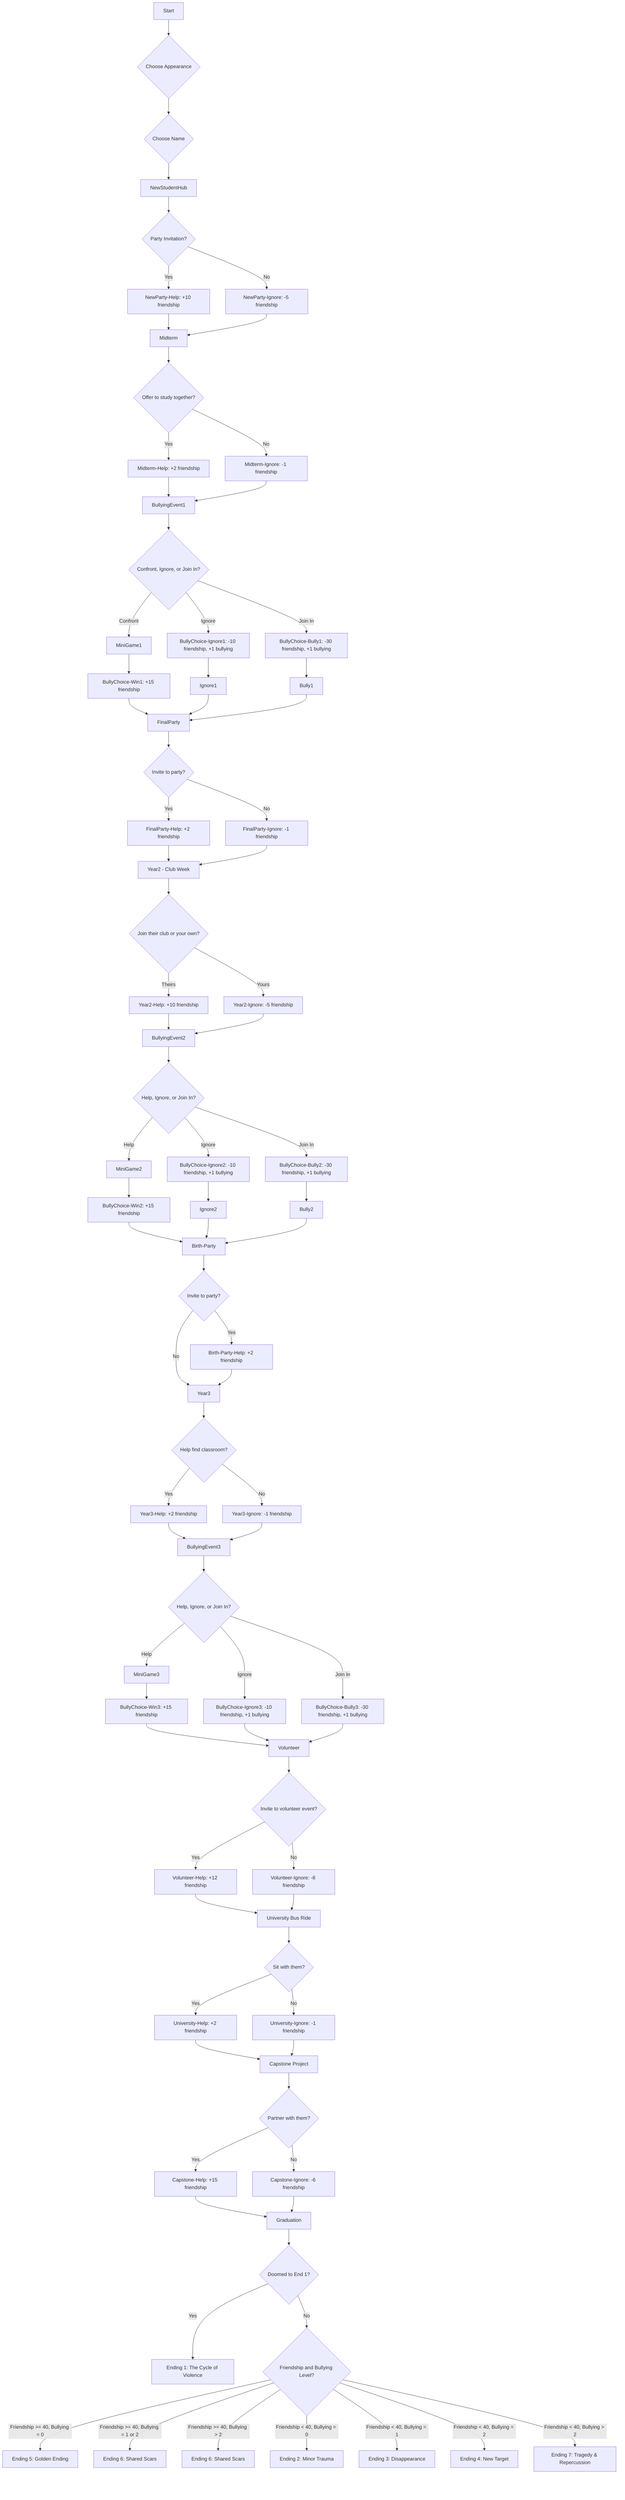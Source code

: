 graph TD
    A[Start] --> B{Choose Appearance};
    B --> C{Choose Name};
    C --> D[NewStudentHub];
    D --> E{Party Invitation?};
    E -- Yes --> F[NewParty-Help: +10 friendship];
    E -- No --> G[NewParty-Ignore: -5 friendship];

    F --> H[Midterm];
    G --> H;
    H --> I{Offer to study together?};
    I -- Yes --> J[Midterm-Help: +2 friendship];
    I -- No --> K[Midterm-Ignore: -1 friendship];

    J --> L[BullyingEvent1];
    K --> L;
    L --> M{Confront, Ignore, or Join In?};
    M -- Confront --> N[MiniGame1];
    N --> O[BullyChoice-Win1: +15 friendship];
    M -- Ignore --> P[BullyChoice-Ignore1: -10 friendship, +1 bullying];
    M -- Join In --> Q[BullyChoice-Bully1: -30 friendship, +1 bullying];

    O --> R[FinalParty];
    P --> S[Ignore1];
    Q --> T[Bully1];
    S --> R;
    T --> R;
    R --> U{Invite to party?};
    U -- Yes --> V[FinalParty-Help: +2 friendship];
    U -- No --> W[FinalParty-Ignore: -1 friendship];

    V --> X[Year2 - Club Week];
    W --> X;
    X --> Y{Join their club or your own?};
    Y -- Theirs --> Z[Year2-Help: +10 friendship];
    Y -- Yours --> AA[Year2-Ignore: -5 friendship];

    Z --> AB[BullyingEvent2];
    AA --> AB;
    AB --> AC{Help, Ignore, or Join In?};
    AC -- Help --> AD[MiniGame2];
    AD --> AE[BullyChoice-Win2: +15 friendship];
    AC -- Ignore --> AF[BullyChoice-Ignore2: -10 friendship, +1 bullying];
    AC -- Join In --> AG[BullyChoice-Bully2: -30 friendship, +1 bullying];
    
    AE --> AH[Birth-Party];
    AF --> AI[Ignore2];
    AG --> AJ[Bully2];
    AI --> AH;
    AJ --> AH;
    AH --> AK{Invite to party?};
    AK -- Yes --> AL[Birth-Party-Help: +2 friendship];
    AK -- No --> AM[Year3];

    AL --> AM;
    AM --> AN{Help find classroom?};
    AN -- Yes --> AO[Year3-Help: +2 friendship];
    AN -- No --> AP[Year3-Ignore: -1 friendship];

    AO --> AQ[BullyingEvent3];
    AP --> AQ;
    AQ --> AR{Help, Ignore, or Join In?};
    AR -- Help --> AS[MiniGame3];
    AS --> AT[BullyChoice-Win3: +15 friendship];
    AR -- Ignore --> AU[BullyChoice-Ignore3: -10 friendship, +1 bullying];
    AR -- Join In --> AV[BullyChoice-Bully3: -30 friendship, +1 bullying];

    AT --> AW[Volunteer];
    AU --> AW;
    AV --> AW;
    AW --> AX{Invite to volunteer event?};
    AX -- Yes --> AY[Volunteer-Help: +12 friendship];
    AX -- No --> AZ[Volunteer-Ignore: -8 friendship];

    AY --> BA[University Bus Ride];
    AZ --> BA;
    BA --> BB{Sit with them?};
    BB -- Yes --> BC[University-Help: +2 friendship];
    BB -- No --> BD[University-Ignore: -1 friendship];

    BC --> BE[Capstone Project];
    BD --> BE;
    BE --> BF{Partner with them?};
    BF -- Yes --> BG[Capstone-Help: +15 friendship];
    BF -- No --> BH[Capstone-Ignore: -6 friendship];

    BG --> BI[Graduation];
    BH --> BI;
    BI --> BJ{Doomed to End 1?};
    BJ -- Yes --> BK[Ending 1: The Cycle of Violence];
    BJ -- No --> BL{Friendship and Bullying Level?};

    BL -- Friendship >= 40, Bullying = 0 --> BM[Ending 5: Golden Ending];
    BL -- Friendship >= 40, Bullying = 1 or 2 --> BN[Ending 6: Shared Scars];
    BL -- Friendship >= 40, Bullying > 2 --> BO[Ending 6: Shared Scars];
    BL -- Friendship < 40, Bullying = 0 --> BP[Ending 2: Minor Trauma];
    BL -- Friendship < 40, Bullying = 1 --> BQ[Ending 3: Disappearance];
    BL -- Friendship < 40, Bullying = 2 --> BR[Ending 4: New Target];
    BL -- Friendship < 40, Bullying > 2 --> BS[Ending 7: Tragedy & Repercussion];